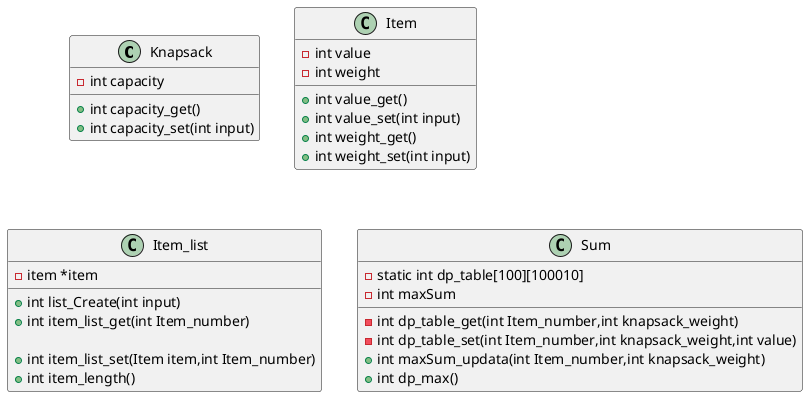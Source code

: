 @startuml　クラス図 
class Knapsack{
    -int capacity
    +int capacity_get()
    +int capacity_set(int input)
}
class Item{
    -int value
    -int weight
    +int value_get()
    +int value_set(int input)
    +int weight_get()
    +int weight_set(int input)
}

class Item_list{
    -item *item
    +int list_Create(int input)
    +int item_list_get(int Item_number)

    +int item_list_set(Item item,int Item_number)
    +int item_length()
}

class Sum{
    -static int dp_table[100][100010]
    -int maxSum
    -int dp_table_get(int Item_number,int knapsack_weight)
    -int dp_table_set(int Item_number,int knapsack_weight,int value)
    +int maxSum_updata(int Item_number,int knapsack_weight)
    +int dp_max()
}
@enduml